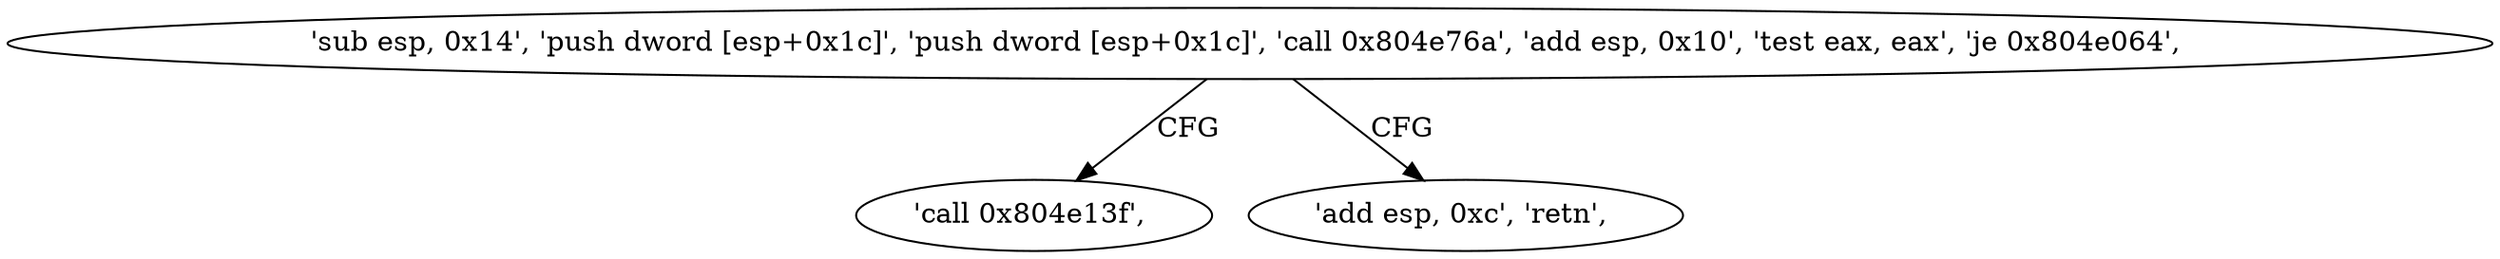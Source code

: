 digraph "func" {
"134537289" [label = "'sub esp, 0x14', 'push dword [esp+0x1c]', 'push dword [esp+0x1c]', 'call 0x804e76a', 'add esp, 0x10', 'test eax, eax', 'je 0x804e064', " ]
"134537316" [label = "'call 0x804e13f', " ]
"134537312" [label = "'add esp, 0xc', 'retn', " ]
"134537289" -> "134537316" [ label = "CFG" ]
"134537289" -> "134537312" [ label = "CFG" ]
}
